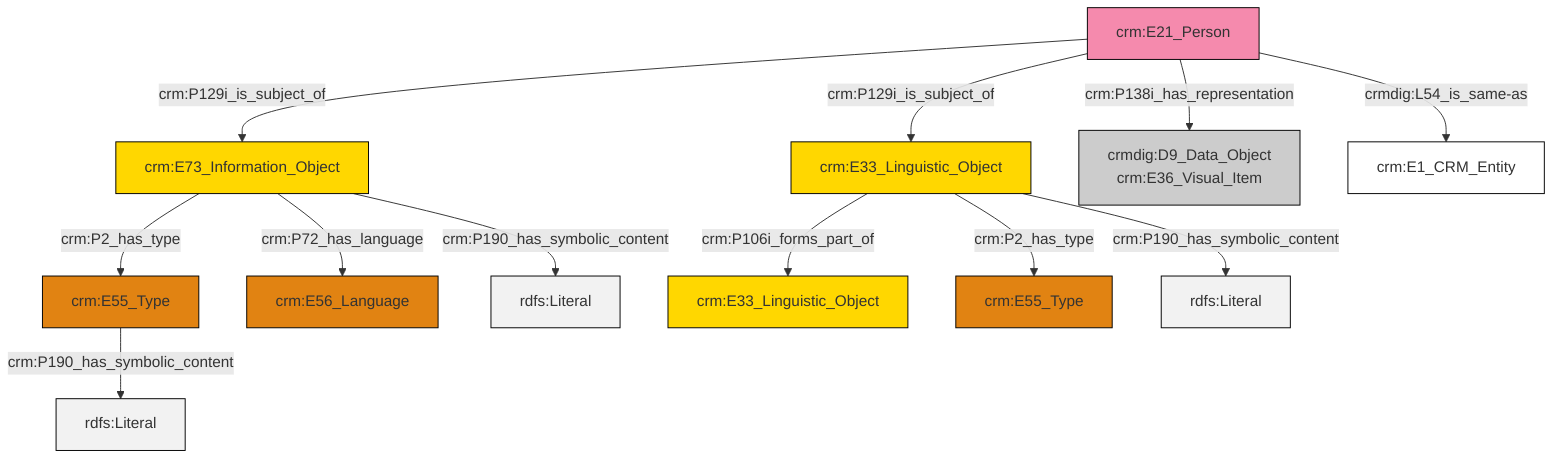 graph TD
classDef Literal fill:#f2f2f2,stroke:#000000;
classDef CRM_Entity fill:#FFFFFF,stroke:#000000;
classDef Temporal_Entity fill:#00C9E6, stroke:#000000;
classDef Type fill:#E18312, stroke:#000000;
classDef Time-Span fill:#2C9C91, stroke:#000000;
classDef Appellation fill:#FFEB7F, stroke:#000000;
classDef Place fill:#008836, stroke:#000000;
classDef Persistent_Item fill:#B266B2, stroke:#000000;
classDef Conceptual_Object fill:#FFD700, stroke:#000000;
classDef Physical_Thing fill:#D2B48C, stroke:#000000;
classDef Actor fill:#f58aad, stroke:#000000;
classDef PC_Classes fill:#4ce600, stroke:#000000;
classDef Multi fill:#cccccc,stroke:#000000;

2["crm:E21_Person"]:::Actor -->|crm:P129i_is_subject_of| 3["crm:E73_Information_Object"]:::Conceptual_Object
5["crm:E33_Linguistic_Object"]:::Conceptual_Object -->|crm:P106i_forms_part_of| 6["crm:E33_Linguistic_Object"]:::Conceptual_Object
3["crm:E73_Information_Object"]:::Conceptual_Object -->|crm:P2_has_type| 7["crm:E55_Type"]:::Type
2["crm:E21_Person"]:::Actor -->|crm:P129i_is_subject_of| 5["crm:E33_Linguistic_Object"]:::Conceptual_Object
3["crm:E73_Information_Object"]:::Conceptual_Object -->|crm:P72_has_language| 8["crm:E56_Language"]:::Type
5["crm:E33_Linguistic_Object"]:::Conceptual_Object -->|crm:P2_has_type| 11["crm:E55_Type"]:::Type
5["crm:E33_Linguistic_Object"]:::Conceptual_Object -->|crm:P190_has_symbolic_content| 14[rdfs:Literal]:::Literal
2["crm:E21_Person"]:::Actor -->|crm:P138i_has_representation| 0["crmdig:D9_Data_Object<br>crm:E36_Visual_Item"]:::Multi
7["crm:E55_Type"]:::Type -->|crm:P190_has_symbolic_content| 18[rdfs:Literal]:::Literal
2["crm:E21_Person"]:::Actor -->|crmdig:L54_is_same-as| 9["crm:E1_CRM_Entity"]:::CRM_Entity
3["crm:E73_Information_Object"]:::Conceptual_Object -->|crm:P190_has_symbolic_content| 21[rdfs:Literal]:::Literal